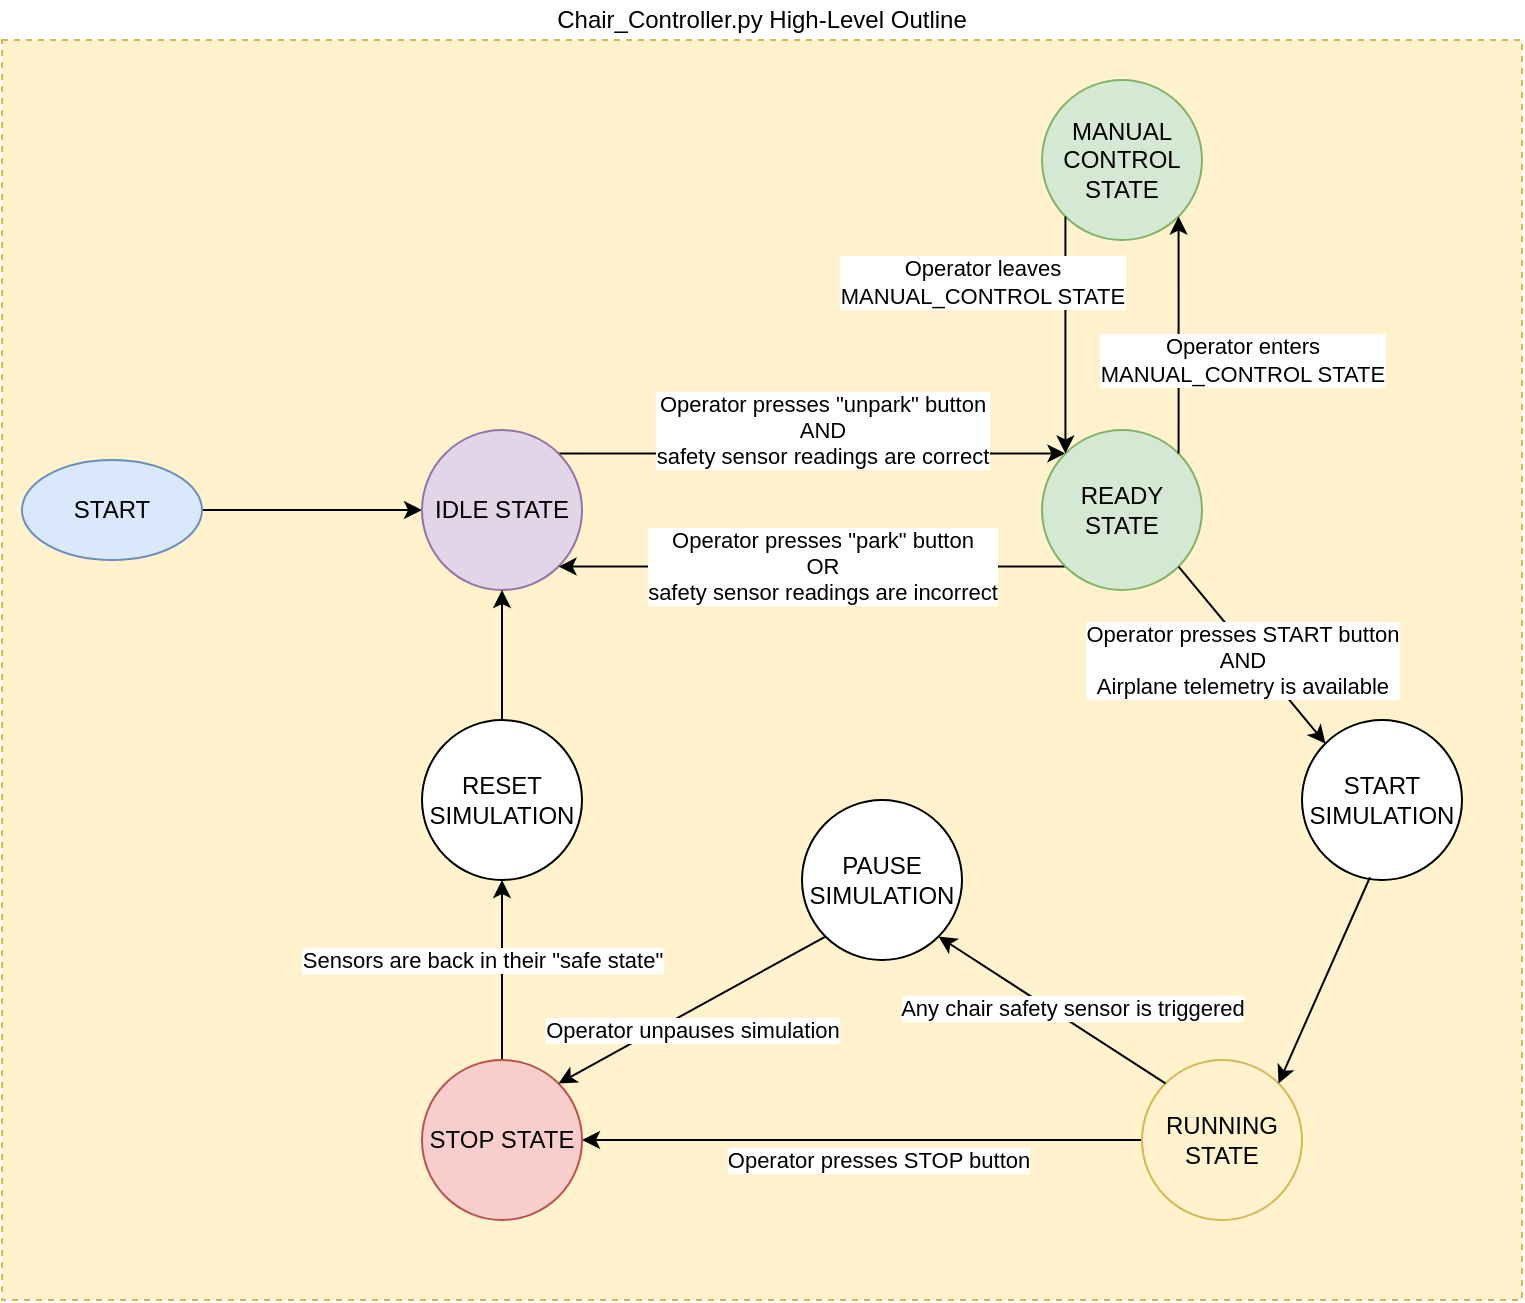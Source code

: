 <mxfile version="13.9.9" type="device"><diagram id="fqKPJh58C_-_WKvZx4oV" name="Page-1"><mxGraphModel dx="1088" dy="787" grid="1" gridSize="10" guides="1" tooltips="1" connect="1" arrows="1" fold="1" page="1" pageScale="1" pageWidth="827" pageHeight="1169" math="0" shadow="0"><root><mxCell id="0"/><mxCell id="1" parent="0"/><mxCell id="tAn7IkxYIOa6-lWWYuDk-38" value="" style="rounded=0;whiteSpace=wrap;html=1;fillColor=#fff2cc;strokeColor=#d6b656;dashed=1;" vertex="1" parent="1"><mxGeometry x="50" y="30" width="760" height="630" as="geometry"/></mxCell><mxCell id="tAn7IkxYIOa6-lWWYuDk-4" style="edgeStyle=orthogonalEdgeStyle;rounded=0;orthogonalLoop=1;jettySize=auto;html=1;exitX=1;exitY=0.5;exitDx=0;exitDy=0;" edge="1" parent="1" source="tAn7IkxYIOa6-lWWYuDk-1" target="tAn7IkxYIOa6-lWWYuDk-2"><mxGeometry relative="1" as="geometry"/></mxCell><mxCell id="tAn7IkxYIOa6-lWWYuDk-1" value="START" style="ellipse;whiteSpace=wrap;html=1;fillColor=#dae8fc;strokeColor=#6c8ebf;" vertex="1" parent="1"><mxGeometry x="60" y="240" width="90" height="50" as="geometry"/></mxCell><mxCell id="tAn7IkxYIOa6-lWWYuDk-5" style="edgeStyle=orthogonalEdgeStyle;rounded=0;orthogonalLoop=1;jettySize=auto;html=1;exitX=1;exitY=0;exitDx=0;exitDy=0;entryX=0;entryY=0;entryDx=0;entryDy=0;" edge="1" parent="1" source="tAn7IkxYIOa6-lWWYuDk-2" target="tAn7IkxYIOa6-lWWYuDk-3"><mxGeometry relative="1" as="geometry"/></mxCell><mxCell id="tAn7IkxYIOa6-lWWYuDk-6" value="Operator presses &quot;unpark&quot; button&lt;br&gt;AND&lt;br&gt;safety sensor readings are correct" style="edgeLabel;html=1;align=center;verticalAlign=middle;resizable=0;points=[];" vertex="1" connectable="0" parent="tAn7IkxYIOa6-lWWYuDk-5"><mxGeometry x="-0.111" y="1" relative="1" as="geometry"><mxPoint x="18.72" y="-10.72" as="offset"/></mxGeometry></mxCell><mxCell id="tAn7IkxYIOa6-lWWYuDk-2" value="IDLE STATE" style="ellipse;whiteSpace=wrap;html=1;aspect=fixed;fillColor=#e1d5e7;strokeColor=#9673a6;" vertex="1" parent="1"><mxGeometry x="260" y="225" width="80" height="80" as="geometry"/></mxCell><mxCell id="tAn7IkxYIOa6-lWWYuDk-7" value="&lt;span style=&quot;color: rgb(0 , 0 , 0) ; font-family: &amp;#34;helvetica&amp;#34; ; font-size: 11px ; font-style: normal ; font-weight: 400 ; letter-spacing: normal ; text-align: center ; text-indent: 0px ; text-transform: none ; word-spacing: 0px ; background-color: rgb(255 , 255 , 255) ; display: inline ; float: none&quot;&gt;Operator presses &quot;park&quot; button&lt;br&gt;OR&lt;br&gt;safety sensor readings are incorrect&lt;br&gt;&lt;/span&gt;" style="edgeStyle=orthogonalEdgeStyle;rounded=0;orthogonalLoop=1;jettySize=auto;html=1;exitX=0;exitY=1;exitDx=0;exitDy=0;entryX=1;entryY=1;entryDx=0;entryDy=0;" edge="1" parent="1" source="tAn7IkxYIOa6-lWWYuDk-3" target="tAn7IkxYIOa6-lWWYuDk-2"><mxGeometry x="-0.04" relative="1" as="geometry"><mxPoint as="offset"/></mxGeometry></mxCell><mxCell id="tAn7IkxYIOa6-lWWYuDk-3" value="READY STATE" style="ellipse;whiteSpace=wrap;html=1;aspect=fixed;fillColor=#d5e8d4;strokeColor=#82b366;" vertex="1" parent="1"><mxGeometry x="570" y="225" width="80" height="80" as="geometry"/></mxCell><mxCell id="tAn7IkxYIOa6-lWWYuDk-29" style="edgeStyle=orthogonalEdgeStyle;rounded=0;orthogonalLoop=1;jettySize=auto;html=1;exitX=0;exitY=0.5;exitDx=0;exitDy=0;entryX=1;entryY=0.5;entryDx=0;entryDy=0;" edge="1" parent="1" source="tAn7IkxYIOa6-lWWYuDk-9" target="tAn7IkxYIOa6-lWWYuDk-16"><mxGeometry relative="1" as="geometry"/></mxCell><mxCell id="tAn7IkxYIOa6-lWWYuDk-30" value="Operator presses STOP button" style="edgeLabel;html=1;align=center;verticalAlign=middle;resizable=0;points=[];" vertex="1" connectable="0" parent="tAn7IkxYIOa6-lWWYuDk-29"><mxGeometry x="-0.089" y="1" relative="1" as="geometry"><mxPoint x="-5" y="9" as="offset"/></mxGeometry></mxCell><mxCell id="tAn7IkxYIOa6-lWWYuDk-9" value="RUNNING STATE" style="ellipse;whiteSpace=wrap;html=1;aspect=fixed;fillColor=#fff2cc;strokeColor=#d6b656;" vertex="1" parent="1"><mxGeometry x="620" y="540" width="80" height="80" as="geometry"/></mxCell><mxCell id="tAn7IkxYIOa6-lWWYuDk-37" value="Sensors are back in their &quot;safe state&quot;" style="edgeStyle=orthogonalEdgeStyle;rounded=0;orthogonalLoop=1;jettySize=auto;html=1;exitX=0.5;exitY=0;exitDx=0;exitDy=0;entryX=0.5;entryY=1;entryDx=0;entryDy=0;" edge="1" parent="1" source="tAn7IkxYIOa6-lWWYuDk-16" target="tAn7IkxYIOa6-lWWYuDk-35"><mxGeometry x="0.111" y="10" relative="1" as="geometry"><mxPoint as="offset"/></mxGeometry></mxCell><mxCell id="tAn7IkxYIOa6-lWWYuDk-16" value="STOP STATE" style="ellipse;whiteSpace=wrap;html=1;aspect=fixed;fillColor=#f8cecc;strokeColor=#b85450;" vertex="1" parent="1"><mxGeometry x="260" y="540" width="80" height="80" as="geometry"/></mxCell><mxCell id="tAn7IkxYIOa6-lWWYuDk-17" value="PAUSE SIMULATION" style="ellipse;whiteSpace=wrap;html=1;aspect=fixed;" vertex="1" parent="1"><mxGeometry x="450" y="410" width="80" height="80" as="geometry"/></mxCell><mxCell id="tAn7IkxYIOa6-lWWYuDk-20" value="Any chair safety sensor is triggered" style="endArrow=classic;html=1;exitX=0;exitY=0;exitDx=0;exitDy=0;entryX=1;entryY=1;entryDx=0;entryDy=0;" edge="1" parent="1" source="tAn7IkxYIOa6-lWWYuDk-9" target="tAn7IkxYIOa6-lWWYuDk-17"><mxGeometry x="-0.117" y="-6" width="50" height="50" relative="1" as="geometry"><mxPoint x="390" y="430" as="sourcePoint"/><mxPoint x="440" y="380" as="targetPoint"/><mxPoint as="offset"/></mxGeometry></mxCell><mxCell id="tAn7IkxYIOa6-lWWYuDk-22" value="START SIMULATION" style="ellipse;whiteSpace=wrap;html=1;aspect=fixed;" vertex="1" parent="1"><mxGeometry x="700" y="370" width="80" height="80" as="geometry"/></mxCell><mxCell id="tAn7IkxYIOa6-lWWYuDk-24" value="Operator presses START button&lt;br&gt;AND&lt;br&gt;Airplane telemetry is available" style="endArrow=classic;html=1;exitX=1;exitY=1;exitDx=0;exitDy=0;entryX=0;entryY=0;entryDx=0;entryDy=0;" edge="1" parent="1" source="tAn7IkxYIOa6-lWWYuDk-3" target="tAn7IkxYIOa6-lWWYuDk-22"><mxGeometry x="-0.022" y="-5" width="50" height="50" relative="1" as="geometry"><mxPoint x="508.284" y="391.716" as="sourcePoint"/><mxPoint x="591.716" y="303.284" as="targetPoint"/><mxPoint as="offset"/></mxGeometry></mxCell><mxCell id="tAn7IkxYIOa6-lWWYuDk-25" value="" style="endArrow=classic;html=1;exitX=0.425;exitY=0.983;exitDx=0;exitDy=0;entryX=1;entryY=0;entryDx=0;entryDy=0;exitPerimeter=0;" edge="1" parent="1" source="tAn7IkxYIOa6-lWWYuDk-22" target="tAn7IkxYIOa6-lWWYuDk-9"><mxGeometry width="50" height="50" relative="1" as="geometry"><mxPoint x="648.284" y="303.284" as="sourcePoint"/><mxPoint x="738" y="396" as="targetPoint"/></mxGeometry></mxCell><mxCell id="tAn7IkxYIOa6-lWWYuDk-36" style="edgeStyle=orthogonalEdgeStyle;rounded=0;orthogonalLoop=1;jettySize=auto;html=1;exitX=0.5;exitY=0;exitDx=0;exitDy=0;" edge="1" parent="1" source="tAn7IkxYIOa6-lWWYuDk-35" target="tAn7IkxYIOa6-lWWYuDk-2"><mxGeometry relative="1" as="geometry"/></mxCell><mxCell id="tAn7IkxYIOa6-lWWYuDk-35" value="RESET SIMULATION" style="ellipse;whiteSpace=wrap;html=1;aspect=fixed;" vertex="1" parent="1"><mxGeometry x="260" y="370" width="80" height="80" as="geometry"/></mxCell><mxCell id="tAn7IkxYIOa6-lWWYuDk-39" value="Chair_Controller.py High-Level Outline" style="text;html=1;strokeColor=none;fillColor=none;align=center;verticalAlign=middle;whiteSpace=wrap;rounded=0;dashed=1;" vertex="1" parent="1"><mxGeometry x="322" y="10" width="216" height="20" as="geometry"/></mxCell><mxCell id="tAn7IkxYIOa6-lWWYuDk-41" value="MANUAL CONTROL&lt;br&gt;STATE" style="ellipse;whiteSpace=wrap;html=1;aspect=fixed;fillColor=#d5e8d4;strokeColor=#82b366;direction=south;" vertex="1" parent="1"><mxGeometry x="570" y="50" width="80" height="80" as="geometry"/></mxCell><mxCell id="tAn7IkxYIOa6-lWWYuDk-49" style="edgeStyle=orthogonalEdgeStyle;rounded=0;orthogonalLoop=1;jettySize=auto;html=1;entryX=1;entryY=0;entryDx=0;entryDy=0;exitX=1;exitY=0;exitDx=0;exitDy=0;" edge="1" parent="1" source="tAn7IkxYIOa6-lWWYuDk-3" target="tAn7IkxYIOa6-lWWYuDk-41"><mxGeometry relative="1" as="geometry"><mxPoint x="639.144" y="289.996" as="sourcePoint"/><mxPoint x="639.144" y="171.564" as="targetPoint"/><Array as="points"><mxPoint x="638" y="200"/><mxPoint x="638" y="200"/></Array></mxGeometry></mxCell><mxCell id="tAn7IkxYIOa6-lWWYuDk-50" value="Operator enters &lt;br&gt;MANUAL_CONTROL STATE" style="edgeLabel;html=1;align=center;verticalAlign=middle;resizable=0;points=[];" vertex="1" connectable="0" parent="tAn7IkxYIOa6-lWWYuDk-49"><mxGeometry x="0.357" y="8" relative="1" as="geometry"><mxPoint x="39.71" y="33.28" as="offset"/></mxGeometry></mxCell><mxCell id="tAn7IkxYIOa6-lWWYuDk-51" style="edgeStyle=orthogonalEdgeStyle;rounded=0;orthogonalLoop=1;jettySize=auto;html=1;exitX=1;exitY=1;exitDx=0;exitDy=0;entryX=0;entryY=0;entryDx=0;entryDy=0;" edge="1" parent="1" source="tAn7IkxYIOa6-lWWYuDk-41" target="tAn7IkxYIOa6-lWWYuDk-3"><mxGeometry relative="1" as="geometry"><mxPoint x="796.716" y="146.564" as="sourcePoint"/><mxPoint x="683.284" y="224.996" as="targetPoint"/><Array as="points"><mxPoint x="582" y="140"/><mxPoint x="582" y="140"/></Array></mxGeometry></mxCell><mxCell id="tAn7IkxYIOa6-lWWYuDk-52" value="Operator leaves&lt;br&gt;MANUAL_CONTROL STATE" style="edgeLabel;html=1;align=center;verticalAlign=middle;resizable=0;points=[];" vertex="1" connectable="0" parent="tAn7IkxYIOa6-lWWYuDk-51"><mxGeometry x="-0.183" y="-5" relative="1" as="geometry"><mxPoint x="-36.7" y="-16.29" as="offset"/></mxGeometry></mxCell><mxCell id="tAn7IkxYIOa6-lWWYuDk-55" value="" style="endArrow=classic;html=1;exitX=0;exitY=1;exitDx=0;exitDy=0;entryX=1;entryY=0;entryDx=0;entryDy=0;" edge="1" parent="1" source="tAn7IkxYIOa6-lWWYuDk-17" target="tAn7IkxYIOa6-lWWYuDk-16"><mxGeometry width="50" height="50" relative="1" as="geometry"><mxPoint x="380" y="510" as="sourcePoint"/><mxPoint x="430" y="460" as="targetPoint"/></mxGeometry></mxCell><mxCell id="tAn7IkxYIOa6-lWWYuDk-57" value="Operator unpauses simulation" style="edgeLabel;html=1;align=center;verticalAlign=middle;resizable=0;points=[];" vertex="1" connectable="0" parent="tAn7IkxYIOa6-lWWYuDk-55"><mxGeometry x="0.064" y="9" relative="1" as="geometry"><mxPoint as="offset"/></mxGeometry></mxCell></root></mxGraphModel></diagram></mxfile>